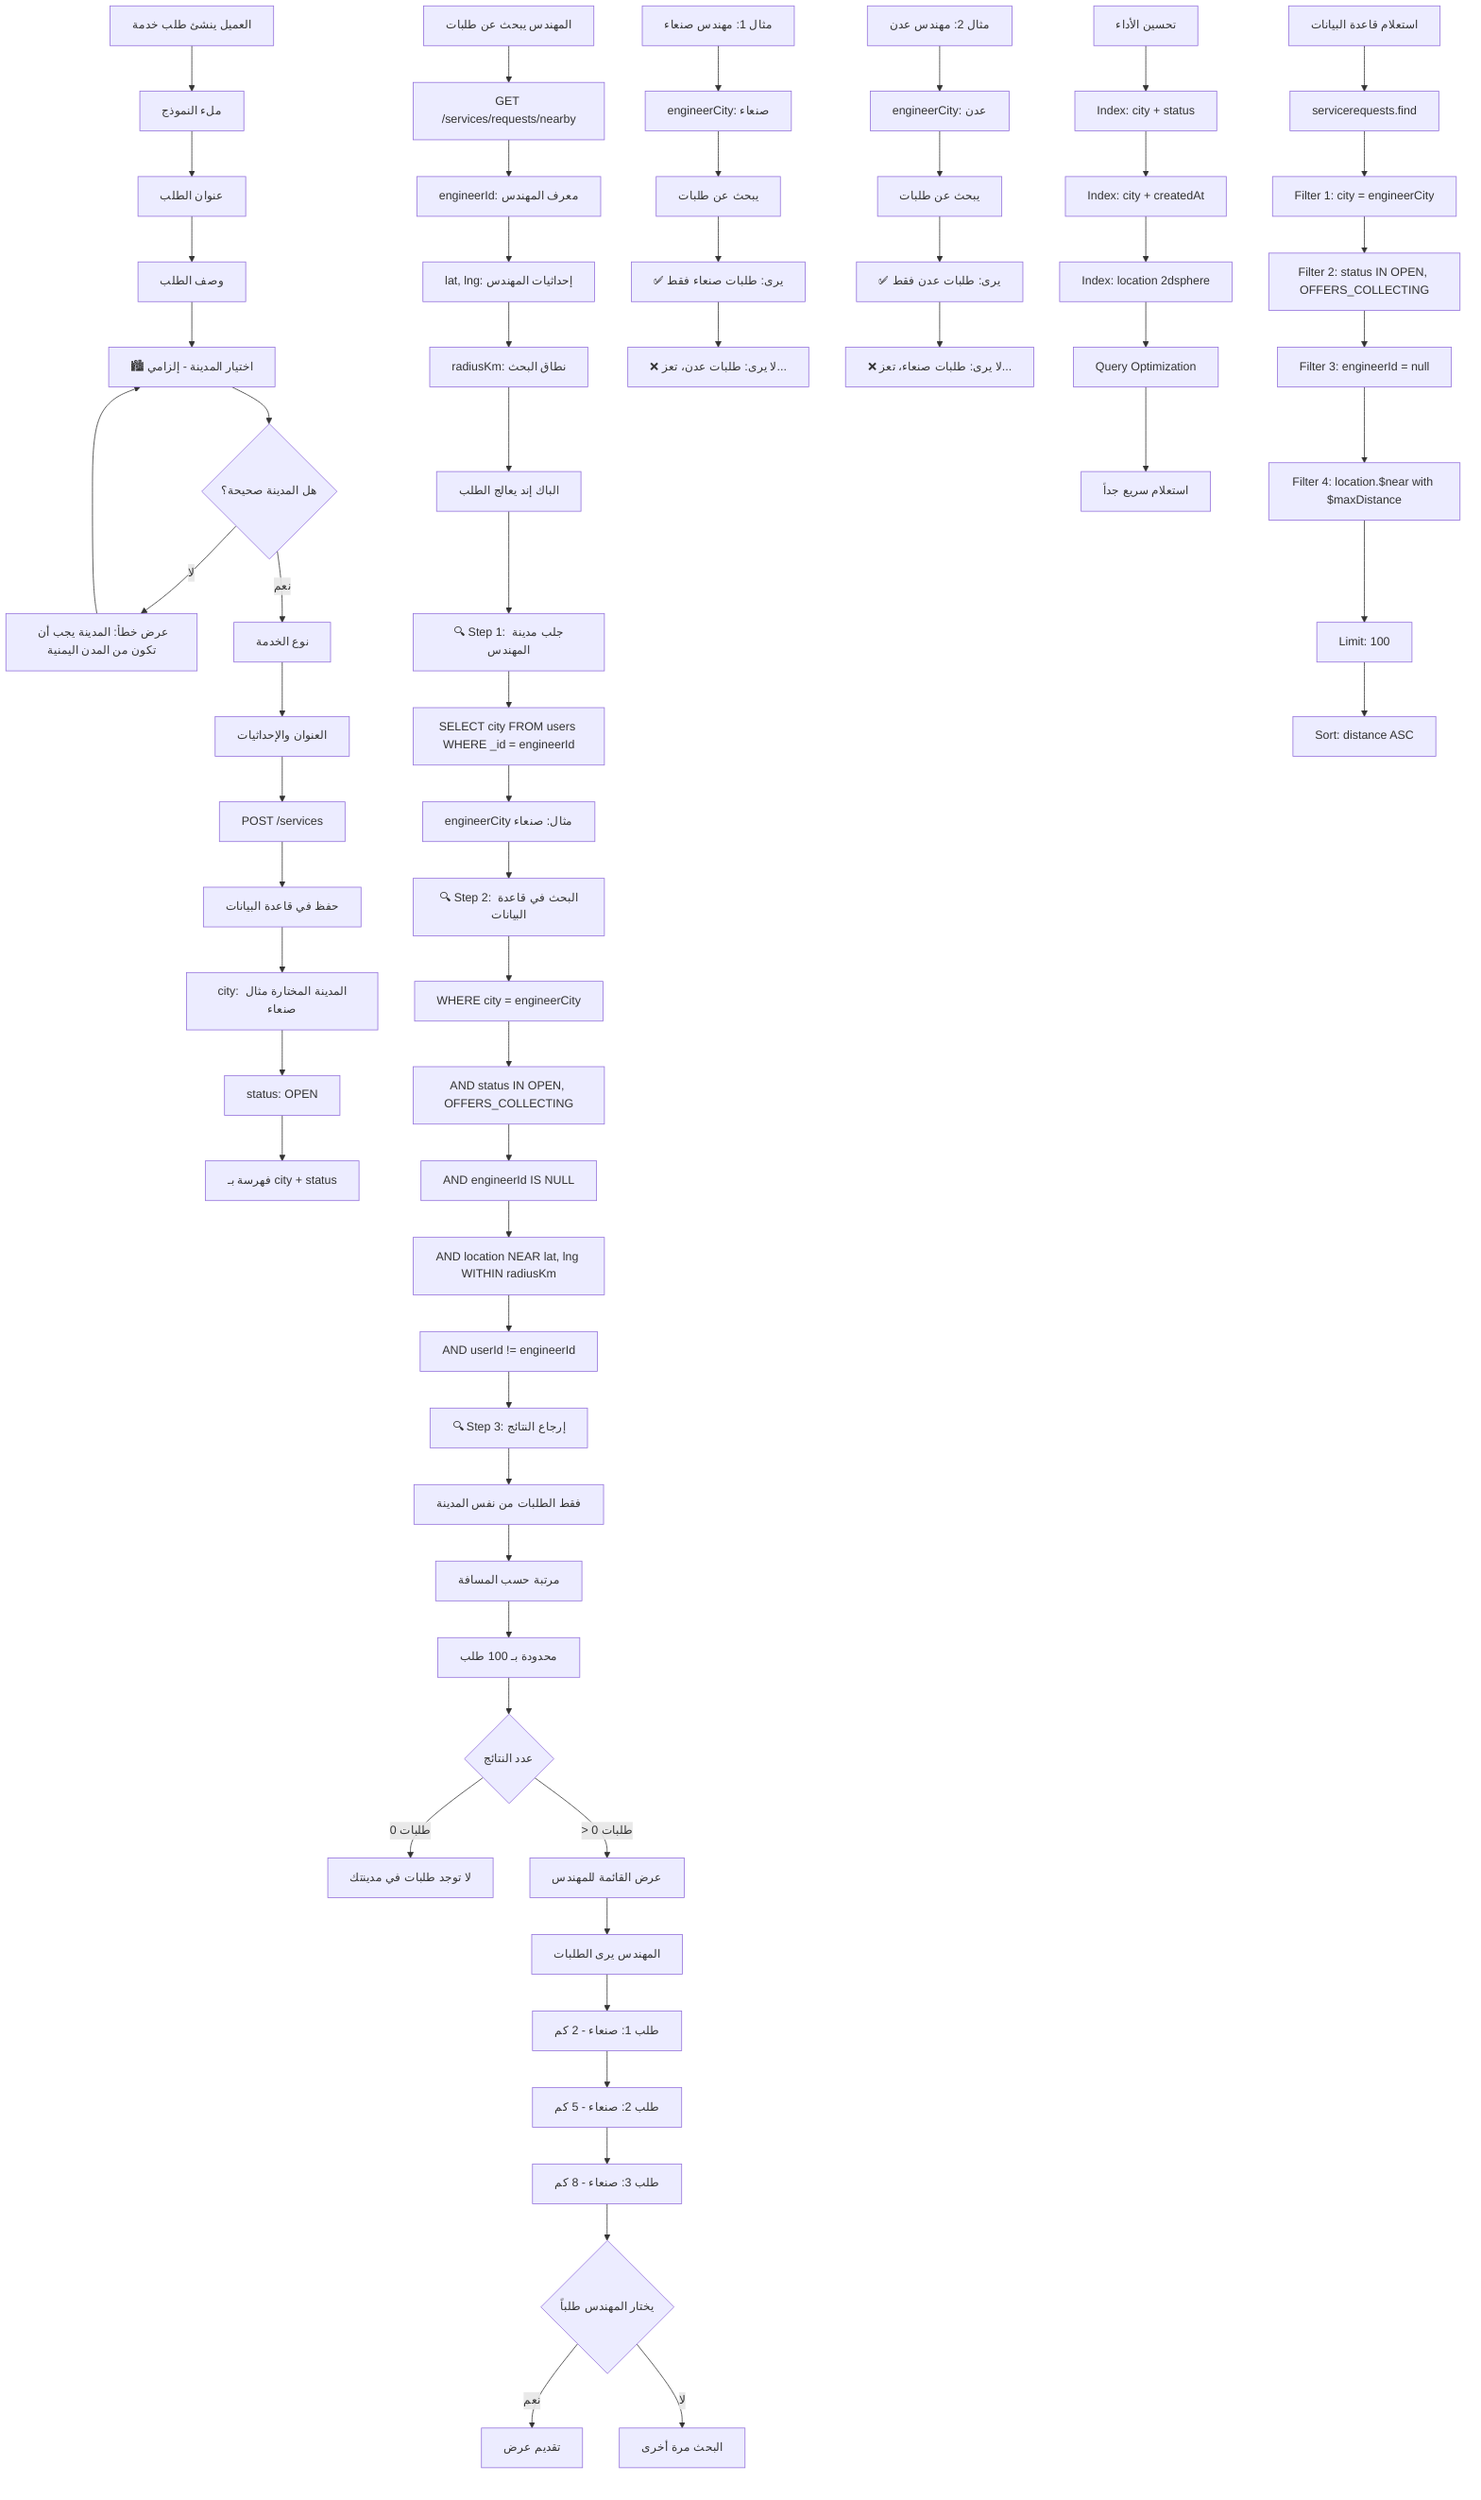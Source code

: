 %% City-Based Filtering Flow for Services
%% View at https://mermaid.live
flowchart TD
  %% Customer creates request
  A[العميل ينشئ طلب خدمة] --> B[ملء النموذج]
  B --> B1[عنوان الطلب]
  B1 --> B2[وصف الطلب]
  B2 --> B3[🏙️ اختيار المدينة - إلزامي]
  B3 --> B3A{هل المدينة صحيحة؟}
  
  B3A -->|لا| B3B[عرض خطأ: المدينة يجب أن تكون من المدن اليمنية]
  B3B --> B3
  
  B3A -->|نعم| B4[نوع الخدمة]
  B4 --> B5[العنوان والإحداثيات]
  
  B5 --> C[POST /services]
  C --> C1[حفظ في قاعدة البيانات]
  C1 --> C2[city: المدينة المختارة مثال صنعاء]
  C2 --> C3[status: OPEN]
  C3 --> C4[فهرسة بـ city + status]
  
  %% Engineer searches for requests
  D[المهندس يبحث عن طلبات] --> E[GET /services/requests/nearby]
  E --> E1[engineerId: معرف المهندس]
  E1 --> E2[lat, lng: إحداثيات المهندس]
  E2 --> E3[radiusKm: نطاق البحث]
  
  E3 --> F[الباك إند يعالج الطلب]
  F --> F1[🔍 Step 1: جلب مدينة المهندس]
  F1 --> F2[SELECT city FROM users WHERE _id = engineerId]
  F2 --> F3[engineerCity مثال: صنعاء]
  
  F3 --> G[🔍 Step 2: البحث في قاعدة البيانات]
  G --> G1[WHERE city = engineerCity]
  G1 --> G2[AND status IN OPEN, OFFERS_COLLECTING]
  G2 --> G3[AND engineerId IS NULL]
  G3 --> G4[AND location NEAR lat, lng WITHIN radiusKm]
  G4 --> G5[AND userId != engineerId]
  
  G5 --> H[🔍 Step 3: إرجاع النتائج]
  H --> H1[فقط الطلبات من نفس المدينة]
  H1 --> H2[مرتبة حسب المسافة]
  H2 --> H3[محدودة بـ 100 طلب]
  
  H3 --> I{عدد النتائج}
  I -->|0 طلبات| I1[لا توجد طلبات في مدينتك]
  I -->|> 0 طلبات| I2[عرض القائمة للمهندس]
  
  I2 --> J[المهندس يرى الطلبات]
  J --> J1[طلب 1: صنعاء - 2 كم]
  J1 --> J2[طلب 2: صنعاء - 5 كم]
  J2 --> J3[طلب 3: صنعاء - 8 كم]
  
  J3 --> K{يختار المهندس طلباً}
  K -->|نعم| L[تقديم عرض]
  K -->|لا| M[البحث مرة أخرى]
  
  %% Examples
  N[مثال 1: مهندس صنعاء] --> N1[engineerCity: صنعاء]
  N1 --> N2[يبحث عن طلبات]
  N2 --> N3[✅ يرى: طلبات صنعاء فقط]
  N3 --> N4[❌ لا يرى: طلبات عدن، تعز...]
  
  O[مثال 2: مهندس عدن] --> O1[engineerCity: عدن]
  O1 --> O2[يبحث عن طلبات]
  O2 --> O3[✅ يرى: طلبات عدن فقط]
  O3 --> O4[❌ لا يرى: طلبات صنعاء، تعز...]
  
  %% Database Query
  P[استعلام قاعدة البيانات] --> P1[servicerequests.find]
  P1 --> P2[Filter 1: city = engineerCity]
  P2 --> P3[Filter 2: status IN OPEN, OFFERS_COLLECTING]
  P3 --> P4[Filter 3: engineerId = null]
  P4 --> P5[Filter 4: location.$near with $maxDistance]
  P5 --> P6[Limit: 100]
  P6 --> P7[Sort: distance ASC]
  
  %% Performance
  Q[تحسين الأداء] --> Q1[Index: city + status]
  Q1 --> Q2[Index: city + createdAt]
  Q2 --> Q3[Index: location 2dsphere]
  Q3 --> Q4[Query Optimization]
  Q4 --> Q5[استعلام سريع جداً]
